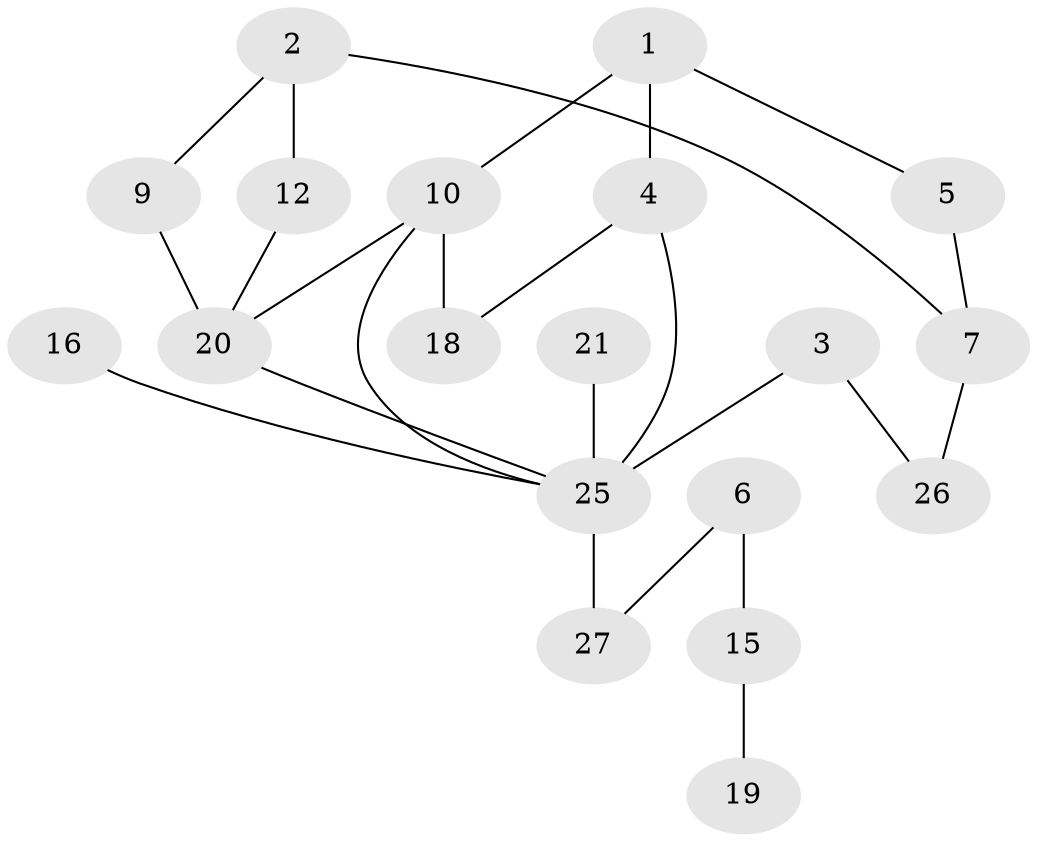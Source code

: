 // original degree distribution, {1: 0.32786885245901637, 3: 0.19672131147540983, 2: 0.22950819672131148, 4: 0.06557377049180328, 0: 0.14754098360655737, 5: 0.03278688524590164}
// Generated by graph-tools (version 1.1) at 2025/33/03/09/25 02:33:31]
// undirected, 19 vertices, 24 edges
graph export_dot {
graph [start="1"]
  node [color=gray90,style=filled];
  1;
  2;
  3;
  4;
  5;
  6;
  7;
  9;
  10;
  12;
  15;
  16;
  18;
  19;
  20;
  21;
  25;
  26;
  27;
  1 -- 4 [weight=1.0];
  1 -- 5 [weight=1.0];
  1 -- 10 [weight=1.0];
  2 -- 7 [weight=1.0];
  2 -- 9 [weight=1.0];
  2 -- 12 [weight=1.0];
  3 -- 25 [weight=1.0];
  3 -- 26 [weight=1.0];
  4 -- 18 [weight=1.0];
  4 -- 25 [weight=1.0];
  5 -- 7 [weight=1.0];
  6 -- 15 [weight=1.0];
  6 -- 27 [weight=1.0];
  7 -- 26 [weight=1.0];
  9 -- 20 [weight=1.0];
  10 -- 18 [weight=1.0];
  10 -- 20 [weight=1.0];
  10 -- 25 [weight=1.0];
  12 -- 20 [weight=1.0];
  15 -- 19 [weight=1.0];
  16 -- 25 [weight=1.0];
  20 -- 25 [weight=1.0];
  21 -- 25 [weight=2.0];
  25 -- 27 [weight=1.0];
}
